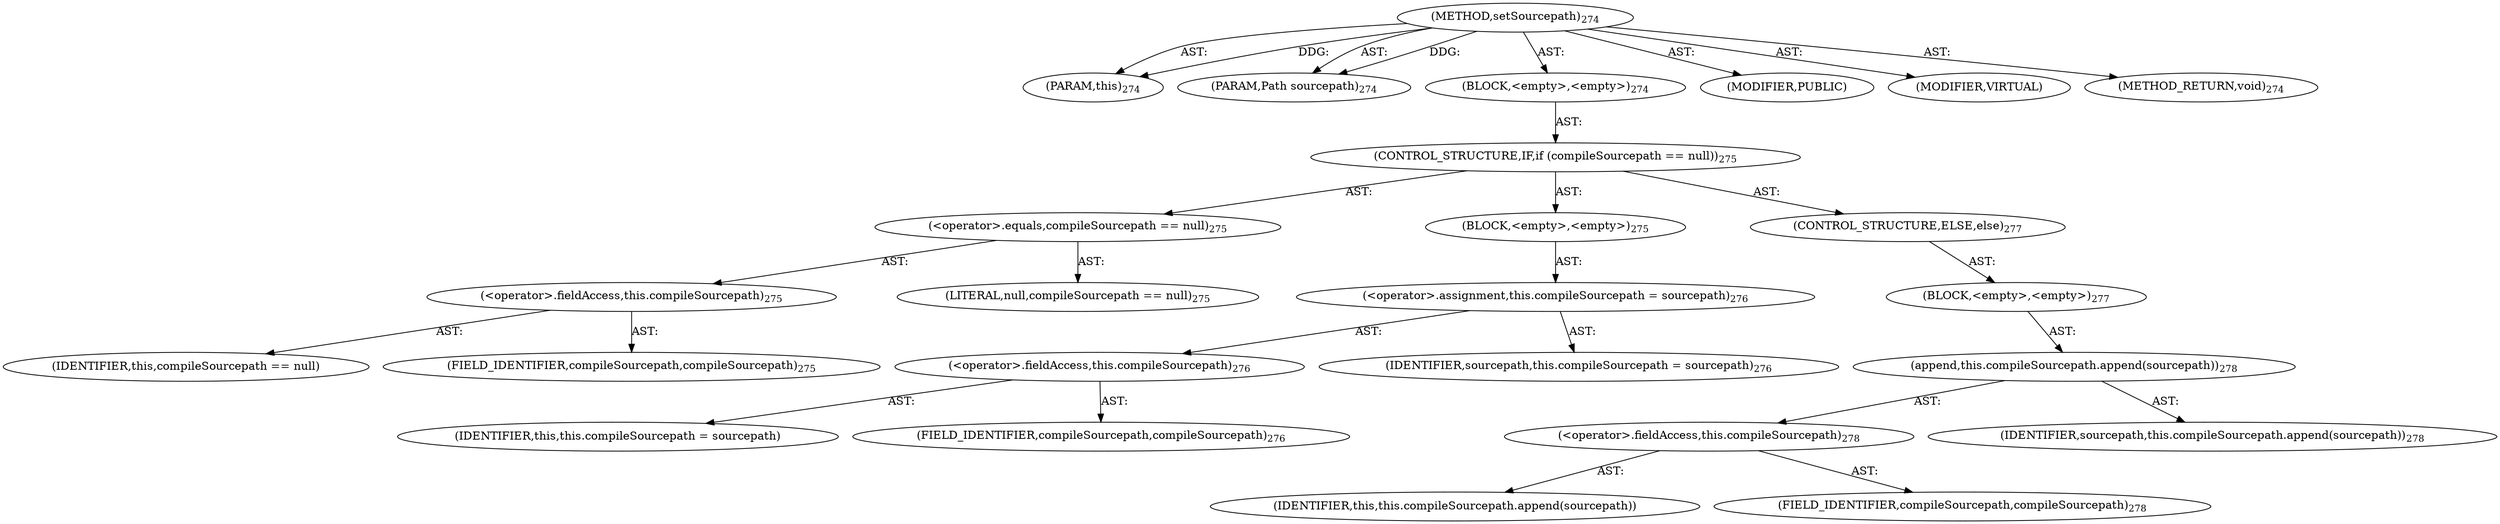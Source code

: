digraph "setSourcepath" {  
"111669149707" [label = <(METHOD,setSourcepath)<SUB>274</SUB>> ]
"115964117038" [label = <(PARAM,this)<SUB>274</SUB>> ]
"115964117039" [label = <(PARAM,Path sourcepath)<SUB>274</SUB>> ]
"25769803798" [label = <(BLOCK,&lt;empty&gt;,&lt;empty&gt;)<SUB>274</SUB>> ]
"47244640267" [label = <(CONTROL_STRUCTURE,IF,if (compileSourcepath == null))<SUB>275</SUB>> ]
"30064771163" [label = <(&lt;operator&gt;.equals,compileSourcepath == null)<SUB>275</SUB>> ]
"30064771164" [label = <(&lt;operator&gt;.fieldAccess,this.compileSourcepath)<SUB>275</SUB>> ]
"68719476844" [label = <(IDENTIFIER,this,compileSourcepath == null)> ]
"55834574891" [label = <(FIELD_IDENTIFIER,compileSourcepath,compileSourcepath)<SUB>275</SUB>> ]
"90194313238" [label = <(LITERAL,null,compileSourcepath == null)<SUB>275</SUB>> ]
"25769803799" [label = <(BLOCK,&lt;empty&gt;,&lt;empty&gt;)<SUB>275</SUB>> ]
"30064771165" [label = <(&lt;operator&gt;.assignment,this.compileSourcepath = sourcepath)<SUB>276</SUB>> ]
"30064771166" [label = <(&lt;operator&gt;.fieldAccess,this.compileSourcepath)<SUB>276</SUB>> ]
"68719476845" [label = <(IDENTIFIER,this,this.compileSourcepath = sourcepath)> ]
"55834574892" [label = <(FIELD_IDENTIFIER,compileSourcepath,compileSourcepath)<SUB>276</SUB>> ]
"68719476846" [label = <(IDENTIFIER,sourcepath,this.compileSourcepath = sourcepath)<SUB>276</SUB>> ]
"47244640268" [label = <(CONTROL_STRUCTURE,ELSE,else)<SUB>277</SUB>> ]
"25769803800" [label = <(BLOCK,&lt;empty&gt;,&lt;empty&gt;)<SUB>277</SUB>> ]
"30064771167" [label = <(append,this.compileSourcepath.append(sourcepath))<SUB>278</SUB>> ]
"30064771168" [label = <(&lt;operator&gt;.fieldAccess,this.compileSourcepath)<SUB>278</SUB>> ]
"68719476847" [label = <(IDENTIFIER,this,this.compileSourcepath.append(sourcepath))> ]
"55834574893" [label = <(FIELD_IDENTIFIER,compileSourcepath,compileSourcepath)<SUB>278</SUB>> ]
"68719476848" [label = <(IDENTIFIER,sourcepath,this.compileSourcepath.append(sourcepath))<SUB>278</SUB>> ]
"133143986227" [label = <(MODIFIER,PUBLIC)> ]
"133143986228" [label = <(MODIFIER,VIRTUAL)> ]
"128849018891" [label = <(METHOD_RETURN,void)<SUB>274</SUB>> ]
  "111669149707" -> "115964117038"  [ label = "AST: "] 
  "111669149707" -> "115964117039"  [ label = "AST: "] 
  "111669149707" -> "25769803798"  [ label = "AST: "] 
  "111669149707" -> "133143986227"  [ label = "AST: "] 
  "111669149707" -> "133143986228"  [ label = "AST: "] 
  "111669149707" -> "128849018891"  [ label = "AST: "] 
  "25769803798" -> "47244640267"  [ label = "AST: "] 
  "47244640267" -> "30064771163"  [ label = "AST: "] 
  "47244640267" -> "25769803799"  [ label = "AST: "] 
  "47244640267" -> "47244640268"  [ label = "AST: "] 
  "30064771163" -> "30064771164"  [ label = "AST: "] 
  "30064771163" -> "90194313238"  [ label = "AST: "] 
  "30064771164" -> "68719476844"  [ label = "AST: "] 
  "30064771164" -> "55834574891"  [ label = "AST: "] 
  "25769803799" -> "30064771165"  [ label = "AST: "] 
  "30064771165" -> "30064771166"  [ label = "AST: "] 
  "30064771165" -> "68719476846"  [ label = "AST: "] 
  "30064771166" -> "68719476845"  [ label = "AST: "] 
  "30064771166" -> "55834574892"  [ label = "AST: "] 
  "47244640268" -> "25769803800"  [ label = "AST: "] 
  "25769803800" -> "30064771167"  [ label = "AST: "] 
  "30064771167" -> "30064771168"  [ label = "AST: "] 
  "30064771167" -> "68719476848"  [ label = "AST: "] 
  "30064771168" -> "68719476847"  [ label = "AST: "] 
  "30064771168" -> "55834574893"  [ label = "AST: "] 
  "111669149707" -> "115964117038"  [ label = "DDG: "] 
  "111669149707" -> "115964117039"  [ label = "DDG: "] 
}
